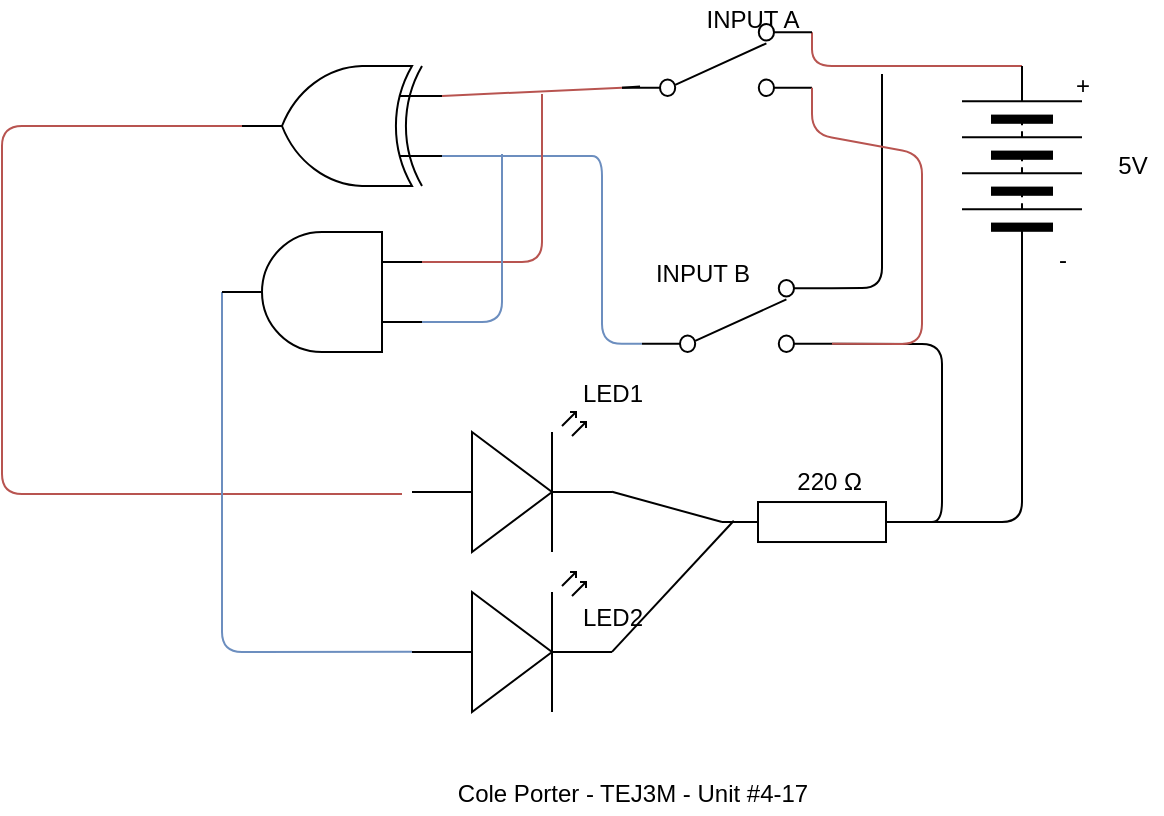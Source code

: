 <mxfile>
    <diagram id="KjrErTVRP9iZeqJHBAPl" name="Page-1">
        <mxGraphModel dx="699" dy="622" grid="1" gridSize="10" guides="1" tooltips="1" connect="1" arrows="1" fold="1" page="1" pageScale="1" pageWidth="850" pageHeight="1100" math="0" shadow="0">
            <root>
                <mxCell id="0"/>
                <mxCell id="1" parent="0"/>
                <mxCell id="86" style="edgeStyle=none;html=1;exitX=0;exitY=0.5;exitDx=0;exitDy=0;entryX=1;entryY=0.5;entryDx=0;entryDy=0;entryPerimeter=0;endArrow=none;endFill=0;" parent="1" source="2" target="80" edge="1">
                    <mxGeometry relative="1" as="geometry">
                        <Array as="points">
                            <mxPoint x="560" y="434"/>
                        </Array>
                    </mxGeometry>
                </mxCell>
                <mxCell id="87" style="edgeStyle=none;html=1;exitX=1;exitY=0.5;exitDx=0;exitDy=0;entryX=1;entryY=0.115;entryDx=0;entryDy=0;entryPerimeter=0;endArrow=none;endFill=0;fillColor=#f8cecc;strokeColor=#b85450;" parent="1" source="2" target="64" edge="1">
                    <mxGeometry relative="1" as="geometry">
                        <Array as="points">
                            <mxPoint x="485" y="206"/>
                            <mxPoint x="455" y="206"/>
                        </Array>
                    </mxGeometry>
                </mxCell>
                <mxCell id="2" value="" style="pointerEvents=1;verticalLabelPosition=bottom;shadow=0;dashed=0;align=center;html=1;verticalAlign=top;shape=mxgraph.electrical.miscellaneous.batteryStack;flipH=0;flipV=0;rotation=-90;" parent="1" vertex="1">
                    <mxGeometry x="510" y="226" width="100" height="60" as="geometry"/>
                </mxCell>
                <mxCell id="81" style="edgeStyle=none;html=1;exitX=1;exitY=0.57;exitDx=0;exitDy=0;exitPerimeter=0;entryX=0;entryY=0.5;entryDx=0;entryDy=0;entryPerimeter=0;endArrow=none;endFill=0;" parent="1" source="4" target="80" edge="1">
                    <mxGeometry relative="1" as="geometry"/>
                </mxCell>
                <mxCell id="4" value="" style="verticalLabelPosition=bottom;shadow=0;dashed=0;align=center;html=1;verticalAlign=top;shape=mxgraph.electrical.opto_electronics.led_2;pointerEvents=1;direction=south;rotation=-90;" parent="1" vertex="1">
                    <mxGeometry x="270" y="364.01" width="70" height="100" as="geometry"/>
                </mxCell>
                <mxCell id="17" value="+" style="text;html=1;align=center;verticalAlign=middle;resizable=0;points=[];autosize=1;strokeColor=none;fillColor=none;" parent="1" vertex="1">
                    <mxGeometry x="580" y="206" width="20" height="20" as="geometry"/>
                </mxCell>
                <mxCell id="18" value="-" style="text;html=1;align=center;verticalAlign=middle;resizable=0;points=[];autosize=1;strokeColor=none;fillColor=none;" parent="1" vertex="1">
                    <mxGeometry x="570" y="293" width="20" height="20" as="geometry"/>
                </mxCell>
                <mxCell id="22" value="LED2" style="text;html=1;align=center;verticalAlign=middle;resizable=0;points=[];autosize=1;strokeColor=none;fillColor=none;" parent="1" vertex="1">
                    <mxGeometry x="330" y="471.65" width="50" height="20" as="geometry"/>
                </mxCell>
                <mxCell id="23" value="5V" style="text;html=1;align=center;verticalAlign=middle;resizable=0;points=[];autosize=1;strokeColor=none;fillColor=none;" parent="1" vertex="1">
                    <mxGeometry x="600" y="246" width="30" height="20" as="geometry"/>
                </mxCell>
                <mxCell id="24" value="Cole Porter - TEJ3M - Unit #4-17" style="text;html=1;align=center;verticalAlign=middle;resizable=0;points=[];autosize=1;strokeColor=none;fillColor=none;" parent="1" vertex="1">
                    <mxGeometry x="270" y="560" width="190" height="20" as="geometry"/>
                </mxCell>
                <mxCell id="30" value="220 Ω&amp;nbsp;" style="text;html=1;align=center;verticalAlign=middle;resizable=0;points=[];autosize=1;strokeColor=none;fillColor=none;" parent="1" vertex="1">
                    <mxGeometry x="440" y="404.01" width="50" height="20" as="geometry"/>
                </mxCell>
                <mxCell id="40" value="INPUT A" style="text;html=1;align=center;verticalAlign=middle;resizable=0;points=[];autosize=1;strokeColor=none;fillColor=none;" parent="1" vertex="1">
                    <mxGeometry x="395" y="173" width="60" height="20" as="geometry"/>
                </mxCell>
                <mxCell id="92" style="edgeStyle=none;html=1;exitX=0;exitY=0.885;exitDx=0;exitDy=0;exitPerimeter=0;entryX=0;entryY=0.75;entryDx=0;entryDy=0;entryPerimeter=0;fillColor=#f8cecc;strokeColor=#b85450;endArrow=none;endFill=0;" parent="1" source="64" edge="1" target="106">
                    <mxGeometry relative="1" as="geometry">
                        <mxPoint x="340" y="221" as="targetPoint"/>
                    </mxGeometry>
                </mxCell>
                <mxCell id="64" value="" style="pointerEvents=1;verticalLabelPosition=bottom;shadow=0;dashed=0;align=center;html=1;verticalAlign=top;shape=mxgraph.electrical.electro-mechanical.2-way_switch;rotation=-180;flipH=1;flipV=1;" parent="1" vertex="1">
                    <mxGeometry x="360" y="185" width="95" height="36" as="geometry"/>
                </mxCell>
                <mxCell id="65" style="edgeStyle=none;html=1;exitX=0;exitY=0.885;exitDx=0;exitDy=0;exitPerimeter=0;entryX=0.095;entryY=0.869;entryDx=0;entryDy=0;entryPerimeter=0;endArrow=none;endFill=0;" parent="1" source="64" target="64" edge="1">
                    <mxGeometry relative="1" as="geometry"/>
                </mxCell>
                <mxCell id="96" style="edgeStyle=none;html=1;entryX=1;entryY=0.885;entryDx=0;entryDy=0;entryPerimeter=0;endArrow=none;endFill=0;" parent="1" source="80" target="91" edge="1">
                    <mxGeometry relative="1" as="geometry">
                        <Array as="points">
                            <mxPoint x="520" y="434"/>
                            <mxPoint x="520" y="345"/>
                        </Array>
                    </mxGeometry>
                </mxCell>
                <mxCell id="80" value="" style="pointerEvents=1;verticalLabelPosition=bottom;shadow=0;dashed=0;align=center;html=1;verticalAlign=top;shape=mxgraph.electrical.resistors.resistor_1;" parent="1" vertex="1">
                    <mxGeometry x="410" y="424.01" width="100" height="20" as="geometry"/>
                </mxCell>
                <mxCell id="93" style="edgeStyle=none;html=1;exitX=1;exitY=0.115;exitDx=0;exitDy=0;exitPerimeter=0;endArrow=none;endFill=0;" parent="1" source="91" edge="1">
                    <mxGeometry relative="1" as="geometry">
                        <mxPoint x="490" y="210" as="targetPoint"/>
                        <Array as="points">
                            <mxPoint x="490" y="317"/>
                        </Array>
                    </mxGeometry>
                </mxCell>
                <mxCell id="95" style="edgeStyle=none;html=1;exitX=1;exitY=0.885;exitDx=0;exitDy=0;exitPerimeter=0;endArrow=none;endFill=0;entryX=1;entryY=0.885;entryDx=0;entryDy=0;entryPerimeter=0;fillColor=#f8cecc;strokeColor=#b85450;" parent="1" source="91" target="64" edge="1">
                    <mxGeometry relative="1" as="geometry">
                        <mxPoint x="510" y="210" as="targetPoint"/>
                        <Array as="points">
                            <mxPoint x="510" y="345"/>
                            <mxPoint x="510" y="250"/>
                            <mxPoint x="455" y="240"/>
                        </Array>
                    </mxGeometry>
                </mxCell>
                <mxCell id="97" style="edgeStyle=none;html=1;exitX=0;exitY=0.885;exitDx=0;exitDy=0;exitPerimeter=0;entryX=0;entryY=0.75;entryDx=0;entryDy=0;entryPerimeter=0;endArrow=none;endFill=0;fillColor=#dae8fc;strokeColor=#6c8ebf;" parent="1" source="91" edge="1">
                    <mxGeometry relative="1" as="geometry">
                        <Array as="points">
                            <mxPoint x="350" y="345"/>
                            <mxPoint x="350" y="251"/>
                        </Array>
                        <mxPoint x="340" y="251" as="targetPoint"/>
                    </mxGeometry>
                </mxCell>
                <mxCell id="91" value="" style="pointerEvents=1;verticalLabelPosition=bottom;shadow=0;dashed=0;align=center;html=1;verticalAlign=top;shape=mxgraph.electrical.electro-mechanical.2-way_switch;rotation=-180;flipH=1;flipV=1;" parent="1" vertex="1">
                    <mxGeometry x="370" y="313" width="95" height="36" as="geometry"/>
                </mxCell>
                <mxCell id="105" value="INPUT B" style="text;html=1;align=center;verticalAlign=middle;resizable=0;points=[];autosize=1;strokeColor=none;fillColor=none;" parent="1" vertex="1">
                    <mxGeometry x="370" y="300" width="60" height="20" as="geometry"/>
                </mxCell>
                <mxCell id="110" style="edgeStyle=none;html=1;exitX=0;exitY=0.25;exitDx=0;exitDy=0;exitPerimeter=0;endArrow=none;endFill=0;fillColor=#dae8fc;strokeColor=#6c8ebf;" edge="1" parent="1" source="106">
                    <mxGeometry relative="1" as="geometry">
                        <mxPoint x="340" y="251" as="targetPoint"/>
                    </mxGeometry>
                </mxCell>
                <mxCell id="111" style="edgeStyle=none;html=1;exitX=1;exitY=0.5;exitDx=0;exitDy=0;exitPerimeter=0;endArrow=none;endFill=0;fillColor=#f8cecc;strokeColor=#b85450;" edge="1" parent="1" source="106">
                    <mxGeometry relative="1" as="geometry">
                        <mxPoint x="250" y="420" as="targetPoint"/>
                        <Array as="points">
                            <mxPoint x="50" y="236"/>
                            <mxPoint x="50" y="330"/>
                            <mxPoint x="50" y="420"/>
                        </Array>
                    </mxGeometry>
                </mxCell>
                <mxCell id="106" value="" style="verticalLabelPosition=bottom;shadow=0;dashed=0;align=center;html=1;verticalAlign=top;shape=mxgraph.electrical.logic_gates.logic_gate;operation=xor;direction=west;" vertex="1" parent="1">
                    <mxGeometry x="170" y="206" width="100" height="60" as="geometry"/>
                </mxCell>
                <mxCell id="108" style="edgeStyle=none;html=1;exitX=0;exitY=0.75;exitDx=0;exitDy=0;exitPerimeter=0;endArrow=none;endFill=0;fillColor=#f8cecc;strokeColor=#b85450;" edge="1" parent="1" source="107">
                    <mxGeometry relative="1" as="geometry">
                        <mxPoint x="320" y="220" as="targetPoint"/>
                        <Array as="points">
                            <mxPoint x="320" y="304"/>
                        </Array>
                    </mxGeometry>
                </mxCell>
                <mxCell id="109" style="edgeStyle=none;html=1;exitX=0;exitY=0.25;exitDx=0;exitDy=0;exitPerimeter=0;endArrow=none;endFill=0;fillColor=#dae8fc;strokeColor=#6c8ebf;" edge="1" parent="1" source="107">
                    <mxGeometry relative="1" as="geometry">
                        <mxPoint x="300" y="250" as="targetPoint"/>
                        <Array as="points">
                            <mxPoint x="300" y="334"/>
                        </Array>
                    </mxGeometry>
                </mxCell>
                <mxCell id="114" style="edgeStyle=none;html=1;exitX=1;exitY=0.5;exitDx=0;exitDy=0;exitPerimeter=0;entryX=0;entryY=0.57;entryDx=0;entryDy=0;entryPerimeter=0;endArrow=none;endFill=0;fillColor=#dae8fc;strokeColor=#6c8ebf;" edge="1" parent="1" source="107" target="112">
                    <mxGeometry relative="1" as="geometry">
                        <Array as="points">
                            <mxPoint x="160" y="499"/>
                        </Array>
                    </mxGeometry>
                </mxCell>
                <mxCell id="107" value="" style="verticalLabelPosition=bottom;shadow=0;dashed=0;align=center;html=1;verticalAlign=top;shape=mxgraph.electrical.logic_gates.logic_gate;operation=and;direction=west;" vertex="1" parent="1">
                    <mxGeometry x="160" y="289" width="100" height="60" as="geometry"/>
                </mxCell>
                <mxCell id="115" style="edgeStyle=none;html=1;exitX=1;exitY=0.57;exitDx=0;exitDy=0;exitPerimeter=0;entryX=0.059;entryY=0.469;entryDx=0;entryDy=0;entryPerimeter=0;endArrow=none;endFill=0;" edge="1" parent="1" source="112" target="80">
                    <mxGeometry relative="1" as="geometry"/>
                </mxCell>
                <mxCell id="112" value="" style="verticalLabelPosition=bottom;shadow=0;dashed=0;align=center;html=1;verticalAlign=top;shape=mxgraph.electrical.opto_electronics.led_2;pointerEvents=1;direction=south;rotation=-90;" vertex="1" parent="1">
                    <mxGeometry x="270" y="444.01" width="70" height="100" as="geometry"/>
                </mxCell>
                <mxCell id="113" value="LED1&lt;br&gt;" style="text;html=1;align=center;verticalAlign=middle;resizable=0;points=[];autosize=1;strokeColor=none;fillColor=none;" vertex="1" parent="1">
                    <mxGeometry x="330" y="360" width="50" height="20" as="geometry"/>
                </mxCell>
            </root>
        </mxGraphModel>
    </diagram>
</mxfile>